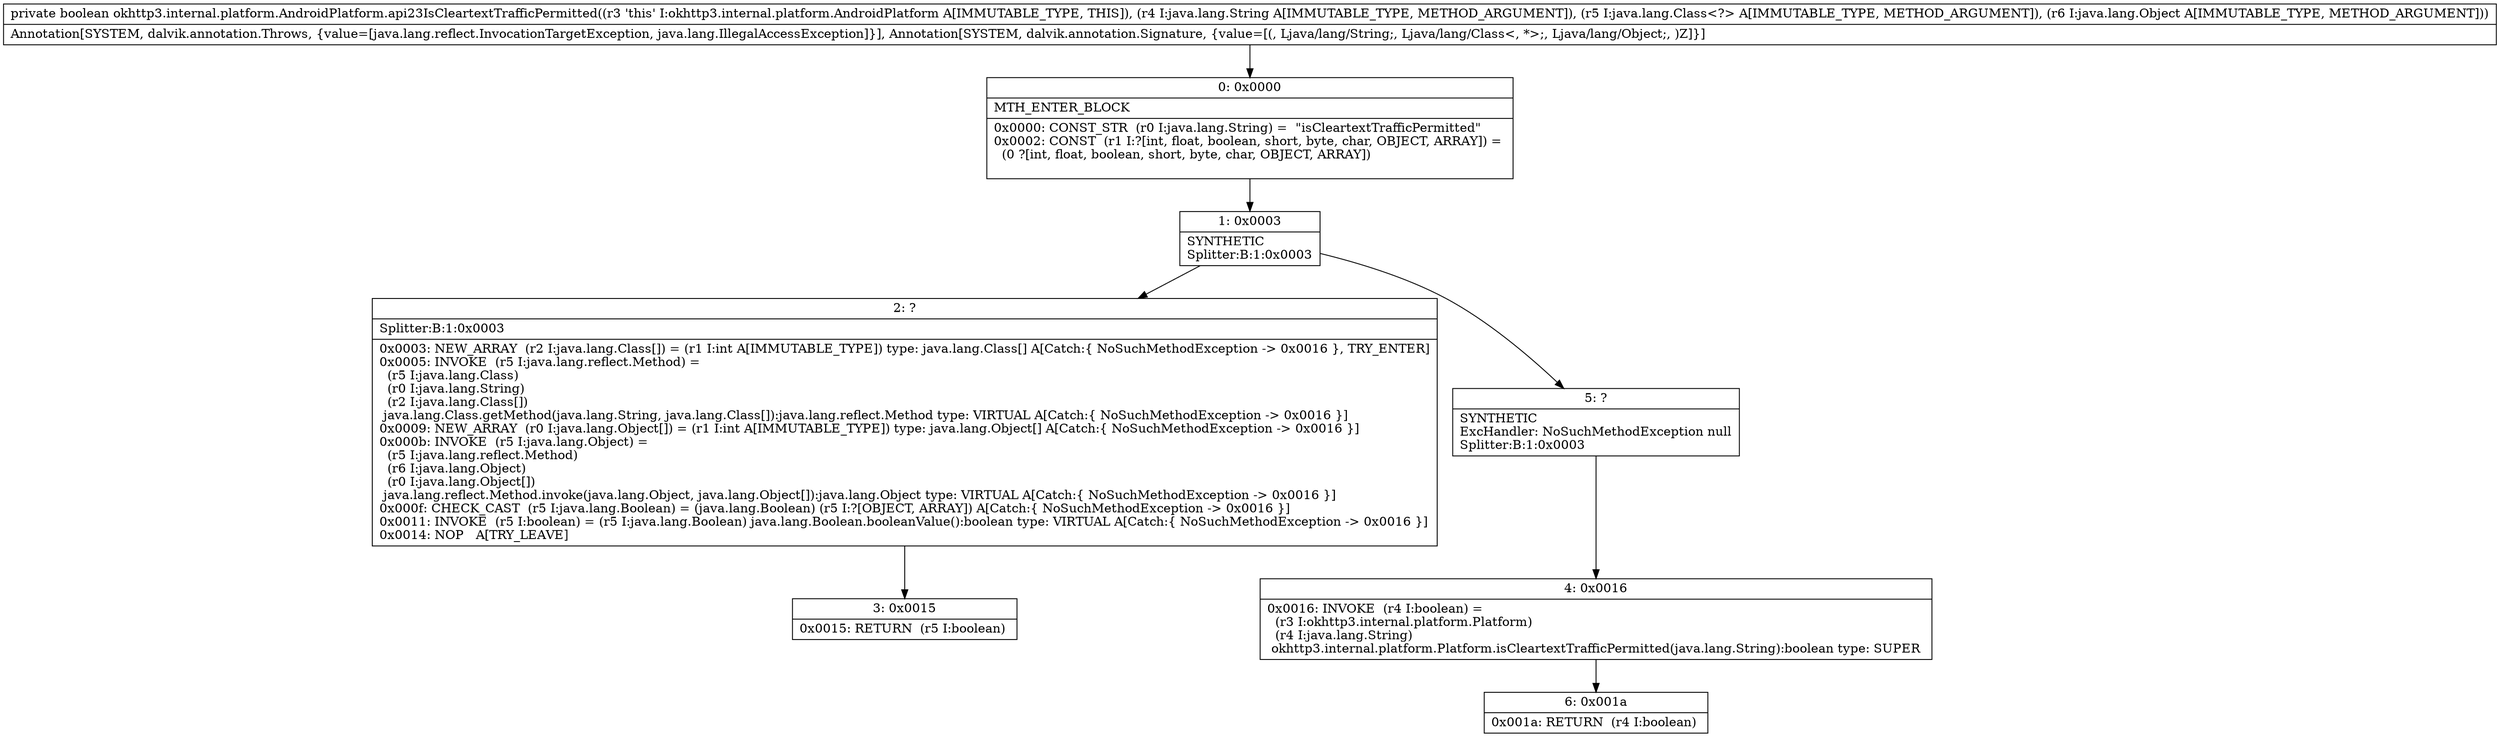digraph "CFG forokhttp3.internal.platform.AndroidPlatform.api23IsCleartextTrafficPermitted(Ljava\/lang\/String;Ljava\/lang\/Class;Ljava\/lang\/Object;)Z" {
Node_0 [shape=record,label="{0\:\ 0x0000|MTH_ENTER_BLOCK\l|0x0000: CONST_STR  (r0 I:java.lang.String) =  \"isCleartextTrafficPermitted\" \l0x0002: CONST  (r1 I:?[int, float, boolean, short, byte, char, OBJECT, ARRAY]) = \l  (0 ?[int, float, boolean, short, byte, char, OBJECT, ARRAY])\l \l}"];
Node_1 [shape=record,label="{1\:\ 0x0003|SYNTHETIC\lSplitter:B:1:0x0003\l}"];
Node_2 [shape=record,label="{2\:\ ?|Splitter:B:1:0x0003\l|0x0003: NEW_ARRAY  (r2 I:java.lang.Class[]) = (r1 I:int A[IMMUTABLE_TYPE]) type: java.lang.Class[] A[Catch:\{ NoSuchMethodException \-\> 0x0016 \}, TRY_ENTER]\l0x0005: INVOKE  (r5 I:java.lang.reflect.Method) = \l  (r5 I:java.lang.Class)\l  (r0 I:java.lang.String)\l  (r2 I:java.lang.Class[])\l java.lang.Class.getMethod(java.lang.String, java.lang.Class[]):java.lang.reflect.Method type: VIRTUAL A[Catch:\{ NoSuchMethodException \-\> 0x0016 \}]\l0x0009: NEW_ARRAY  (r0 I:java.lang.Object[]) = (r1 I:int A[IMMUTABLE_TYPE]) type: java.lang.Object[] A[Catch:\{ NoSuchMethodException \-\> 0x0016 \}]\l0x000b: INVOKE  (r5 I:java.lang.Object) = \l  (r5 I:java.lang.reflect.Method)\l  (r6 I:java.lang.Object)\l  (r0 I:java.lang.Object[])\l java.lang.reflect.Method.invoke(java.lang.Object, java.lang.Object[]):java.lang.Object type: VIRTUAL A[Catch:\{ NoSuchMethodException \-\> 0x0016 \}]\l0x000f: CHECK_CAST  (r5 I:java.lang.Boolean) = (java.lang.Boolean) (r5 I:?[OBJECT, ARRAY]) A[Catch:\{ NoSuchMethodException \-\> 0x0016 \}]\l0x0011: INVOKE  (r5 I:boolean) = (r5 I:java.lang.Boolean) java.lang.Boolean.booleanValue():boolean type: VIRTUAL A[Catch:\{ NoSuchMethodException \-\> 0x0016 \}]\l0x0014: NOP   A[TRY_LEAVE]\l}"];
Node_3 [shape=record,label="{3\:\ 0x0015|0x0015: RETURN  (r5 I:boolean) \l}"];
Node_4 [shape=record,label="{4\:\ 0x0016|0x0016: INVOKE  (r4 I:boolean) = \l  (r3 I:okhttp3.internal.platform.Platform)\l  (r4 I:java.lang.String)\l okhttp3.internal.platform.Platform.isCleartextTrafficPermitted(java.lang.String):boolean type: SUPER \l}"];
Node_5 [shape=record,label="{5\:\ ?|SYNTHETIC\lExcHandler: NoSuchMethodException null\lSplitter:B:1:0x0003\l}"];
Node_6 [shape=record,label="{6\:\ 0x001a|0x001a: RETURN  (r4 I:boolean) \l}"];
MethodNode[shape=record,label="{private boolean okhttp3.internal.platform.AndroidPlatform.api23IsCleartextTrafficPermitted((r3 'this' I:okhttp3.internal.platform.AndroidPlatform A[IMMUTABLE_TYPE, THIS]), (r4 I:java.lang.String A[IMMUTABLE_TYPE, METHOD_ARGUMENT]), (r5 I:java.lang.Class\<?\> A[IMMUTABLE_TYPE, METHOD_ARGUMENT]), (r6 I:java.lang.Object A[IMMUTABLE_TYPE, METHOD_ARGUMENT]))  | Annotation[SYSTEM, dalvik.annotation.Throws, \{value=[java.lang.reflect.InvocationTargetException, java.lang.IllegalAccessException]\}], Annotation[SYSTEM, dalvik.annotation.Signature, \{value=[(, Ljava\/lang\/String;, Ljava\/lang\/Class\<, *\>;, Ljava\/lang\/Object;, )Z]\}]\l}"];
MethodNode -> Node_0;
Node_0 -> Node_1;
Node_1 -> Node_2;
Node_1 -> Node_5;
Node_2 -> Node_3;
Node_4 -> Node_6;
Node_5 -> Node_4;
}

